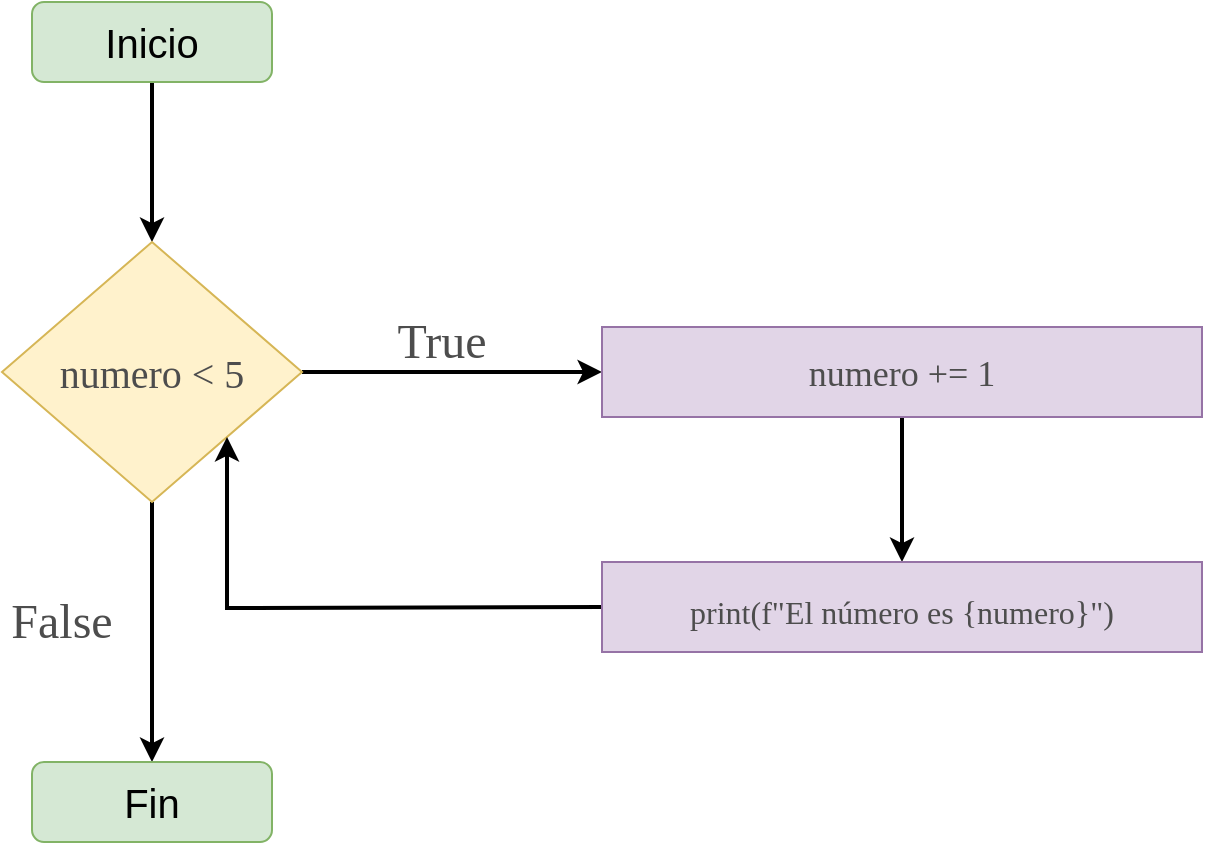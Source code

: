 <mxfile version="14.9.6" type="device"><diagram id="C5RBs43oDa-KdzZeNtuy" name="Page-1"><mxGraphModel dx="1364" dy="816" grid="1" gridSize="10" guides="1" tooltips="1" connect="1" arrows="1" fold="1" page="1" pageScale="1" pageWidth="827" pageHeight="1169" math="0" shadow="0"><root><mxCell id="WIyWlLk6GJQsqaUBKTNV-0"/><mxCell id="WIyWlLk6GJQsqaUBKTNV-1" parent="WIyWlLk6GJQsqaUBKTNV-0"/><mxCell id="y1vitZbPhNJQQYThhLQG-5" value="" style="edgeStyle=orthogonalEdgeStyle;rounded=0;orthogonalLoop=1;jettySize=auto;html=1;fontFamily=Helvetica;fontSize=20;fontColor=#000000;strokeWidth=2;" parent="WIyWlLk6GJQsqaUBKTNV-1" source="y1vitZbPhNJQQYThhLQG-2" target="y1vitZbPhNJQQYThhLQG-3" edge="1"><mxGeometry relative="1" as="geometry"/></mxCell><mxCell id="y1vitZbPhNJQQYThhLQG-2" value="&lt;font face=&quot;Helvetica&quot; color=&quot;#000000&quot;&gt;Inicio&lt;/font&gt;" style="rounded=1;whiteSpace=wrap;html=1;fontFamily=Cascadia Code;fontSource=https%3A%2F%2Ffonts.googleapis.com%2Fcss%3Ffamily%3DCascadia%2BCode;fontSize=20;fillColor=#d5e8d4;strokeColor=#82b366;" parent="WIyWlLk6GJQsqaUBKTNV-1" vertex="1"><mxGeometry x="215" y="120" width="120" height="40" as="geometry"/></mxCell><mxCell id="y1vitZbPhNJQQYThhLQG-7" style="edgeStyle=orthogonalEdgeStyle;rounded=0;orthogonalLoop=1;jettySize=auto;html=1;entryX=0;entryY=0.5;entryDx=0;entryDy=0;fontFamily=Cascadia Code;fontSource=https%3A%2F%2Ffonts.googleapis.com%2Fcss%3Ffamily%3DCascadia%2BCode;fontSize=20;fontColor=#4D4D4D;strokeWidth=2;" parent="WIyWlLk6GJQsqaUBKTNV-1" source="y1vitZbPhNJQQYThhLQG-3" edge="1"><mxGeometry relative="1" as="geometry"><mxPoint x="500" y="305" as="targetPoint"/></mxGeometry></mxCell><mxCell id="y1vitZbPhNJQQYThhLQG-12" style="edgeStyle=orthogonalEdgeStyle;rounded=0;orthogonalLoop=1;jettySize=auto;html=1;exitX=0.5;exitY=1;exitDx=0;exitDy=0;fontFamily=Cascadia Code;fontSource=https%3A%2F%2Ffonts.googleapis.com%2Fcss%3Ffamily%3DCascadia%2BCode;fontSize=20;fontColor=#4D4D4D;strokeWidth=2;entryX=0.5;entryY=0;entryDx=0;entryDy=0;" parent="WIyWlLk6GJQsqaUBKTNV-1" source="y1vitZbPhNJQQYThhLQG-3" target="y1vitZbPhNJQQYThhLQG-14" edge="1"><mxGeometry relative="1" as="geometry"><mxPoint x="275" y="460" as="targetPoint"/></mxGeometry></mxCell><mxCell id="y1vitZbPhNJQQYThhLQG-3" value="&lt;span style=&quot;color: rgb(77 , 77 , 77)&quot;&gt;&lt;font style=&quot;font-size: 20px&quot;&gt;numero &amp;lt; 5&lt;/font&gt;&lt;/span&gt;" style="rhombus;whiteSpace=wrap;html=1;fontFamily=Cascadia Code;fontSource=https%3A%2F%2Ffonts.googleapis.com%2Fcss%3Ffamily%3DCascadia%2BCode;fontSize=20;fillColor=#fff2cc;strokeColor=#d6b656;" parent="WIyWlLk6GJQsqaUBKTNV-1" vertex="1"><mxGeometry x="200" y="240" width="150" height="130" as="geometry"/></mxCell><mxCell id="qKI_N3Nq321sjYrkpVL0-4" style="edgeStyle=orthogonalEdgeStyle;rounded=0;orthogonalLoop=1;jettySize=auto;html=1;strokeWidth=2;" parent="WIyWlLk6GJQsqaUBKTNV-1" edge="1"><mxGeometry relative="1" as="geometry"><mxPoint x="650" y="327.5" as="sourcePoint"/><mxPoint x="650" y="400" as="targetPoint"/></mxGeometry></mxCell><mxCell id="y1vitZbPhNJQQYThhLQG-8" value="&lt;font style=&quot;font-size: 24px&quot;&gt;True&lt;/font&gt;" style="text;html=1;strokeColor=none;fillColor=none;align=center;verticalAlign=middle;whiteSpace=wrap;rounded=0;fontFamily=Cascadia Code;fontSource=https%3A%2F%2Ffonts.googleapis.com%2Fcss%3Ffamily%3DCascadia%2BCode;fontSize=20;fontColor=#4D4D4D;" parent="WIyWlLk6GJQsqaUBKTNV-1" vertex="1"><mxGeometry x="390" y="275" width="60" height="30" as="geometry"/></mxCell><mxCell id="y1vitZbPhNJQQYThhLQG-14" value="&lt;font face=&quot;Helvetica&quot; color=&quot;#000000&quot;&gt;Fin&lt;/font&gt;" style="rounded=1;whiteSpace=wrap;html=1;fontFamily=Cascadia Code;fontSource=https%3A%2F%2Ffonts.googleapis.com%2Fcss%3Ffamily%3DCascadia%2BCode;fontSize=20;fillColor=#d5e8d4;strokeColor=#82b366;" parent="WIyWlLk6GJQsqaUBKTNV-1" vertex="1"><mxGeometry x="215" y="500" width="120" height="40" as="geometry"/></mxCell><mxCell id="y1vitZbPhNJQQYThhLQG-17" value="&lt;font style=&quot;font-size: 24px&quot;&gt;False&lt;/font&gt;" style="text;html=1;strokeColor=none;fillColor=none;align=center;verticalAlign=middle;whiteSpace=wrap;rounded=0;fontFamily=Cascadia Code;fontSource=https%3A%2F%2Ffonts.googleapis.com%2Fcss%3Ffamily%3DCascadia%2BCode;fontSize=20;fontColor=#4D4D4D;" parent="WIyWlLk6GJQsqaUBKTNV-1" vertex="1"><mxGeometry x="200" y="415" width="60" height="30" as="geometry"/></mxCell><mxCell id="qKI_N3Nq321sjYrkpVL0-6" style="edgeStyle=orthogonalEdgeStyle;rounded=0;orthogonalLoop=1;jettySize=auto;html=1;exitX=0;exitY=0.5;exitDx=0;exitDy=0;entryX=1;entryY=1;entryDx=0;entryDy=0;strokeWidth=2;" parent="WIyWlLk6GJQsqaUBKTNV-1" target="y1vitZbPhNJQQYThhLQG-3" edge="1"><mxGeometry relative="1" as="geometry"><mxPoint x="500" y="422.5" as="sourcePoint"/></mxGeometry></mxCell><mxCell id="uIe3_uHQxtJrAaWNkhBf-0" value="&lt;font style=&quot;font-size: 16px&quot;&gt;&lt;font color=&quot;#4d4d4d&quot; face=&quot;cascadia code&quot; style=&quot;font-size: 16px&quot;&gt;print(f&quot;El número es {&lt;/font&gt;&lt;span style=&quot;color: rgb(77 , 77 , 77) ; font-family: &amp;#34;cascadia code&amp;#34;&quot;&gt;numero&lt;/span&gt;&lt;font color=&quot;#4d4d4d&quot; face=&quot;cascadia code&quot; style=&quot;font-size: 16px&quot;&gt;}&quot;)&lt;/font&gt;&lt;/font&gt;" style="rounded=0;whiteSpace=wrap;html=1;fontFamily=Helvetica;fontSize=20;fillColor=#e1d5e7;strokeColor=#9673a6;" vertex="1" parent="WIyWlLk6GJQsqaUBKTNV-1"><mxGeometry x="500" y="400" width="300" height="45" as="geometry"/></mxCell><mxCell id="uIe3_uHQxtJrAaWNkhBf-1" value="&lt;font color=&quot;#4d4d4d&quot; face=&quot;cascadia code&quot; style=&quot;font-size: 18px&quot;&gt;numero += 1&lt;/font&gt;" style="rounded=0;whiteSpace=wrap;html=1;fontFamily=Helvetica;fontSize=20;fillColor=#e1d5e7;strokeColor=#9673a6;" vertex="1" parent="WIyWlLk6GJQsqaUBKTNV-1"><mxGeometry x="500" y="282.5" width="300" height="45" as="geometry"/></mxCell></root></mxGraphModel></diagram></mxfile>